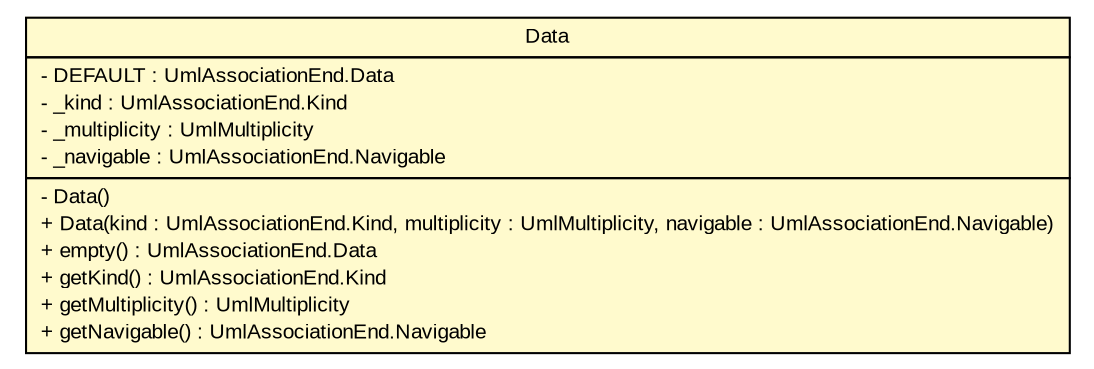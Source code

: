 #!/usr/local/bin/dot
#
# Class diagram 
# Generated by UMLGraph version R5_6_6-6-g3bdff0 (http://www.umlgraph.org/)
#

digraph G {
	edge [fontname="arial",fontsize=10,labelfontname="arial",labelfontsize=10];
	node [fontname="arial",fontsize=10,shape=plaintext];
	nodesep=0.25;
	ranksep=0.5;
	// org.tanjakostic.jcleancim.model.UmlAssociationEnd.Data
	c181746 [label=<<table title="org.tanjakostic.jcleancim.model.UmlAssociationEnd.Data" border="0" cellborder="1" cellspacing="0" cellpadding="2" port="p" bgcolor="lemonChiffon" href="./UmlAssociationEnd.Data.html">
		<tr><td><table border="0" cellspacing="0" cellpadding="1">
<tr><td align="center" balign="center"> Data </td></tr>
		</table></td></tr>
		<tr><td><table border="0" cellspacing="0" cellpadding="1">
<tr><td align="left" balign="left"> - DEFAULT : UmlAssociationEnd.Data </td></tr>
<tr><td align="left" balign="left"> - _kind : UmlAssociationEnd.Kind </td></tr>
<tr><td align="left" balign="left"> - _multiplicity : UmlMultiplicity </td></tr>
<tr><td align="left" balign="left"> - _navigable : UmlAssociationEnd.Navigable </td></tr>
		</table></td></tr>
		<tr><td><table border="0" cellspacing="0" cellpadding="1">
<tr><td align="left" balign="left"> - Data() </td></tr>
<tr><td align="left" balign="left"> + Data(kind : UmlAssociationEnd.Kind, multiplicity : UmlMultiplicity, navigable : UmlAssociationEnd.Navigable) </td></tr>
<tr><td align="left" balign="left"> + empty() : UmlAssociationEnd.Data </td></tr>
<tr><td align="left" balign="left"> + getKind() : UmlAssociationEnd.Kind </td></tr>
<tr><td align="left" balign="left"> + getMultiplicity() : UmlMultiplicity </td></tr>
<tr><td align="left" balign="left"> + getNavigable() : UmlAssociationEnd.Navigable </td></tr>
		</table></td></tr>
		</table>>, URL="./UmlAssociationEnd.Data.html", fontname="arial", fontcolor="black", fontsize=10.0];
}

